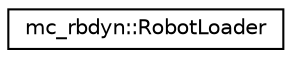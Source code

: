 digraph "Graphical Class Hierarchy"
{
 // INTERACTIVE_SVG=YES
 // LATEX_PDF_SIZE
  edge [fontname="Helvetica",fontsize="10",labelfontname="Helvetica",labelfontsize="10"];
  node [fontname="Helvetica",fontsize="10",shape=record];
  rankdir="LR";
  Node0 [label="mc_rbdyn::RobotLoader",height=0.2,width=0.4,color="black", fillcolor="white", style="filled",URL="$structmc__rbdyn_1_1RobotLoader.html",tooltip="Load RobotModule instances from shared libraries."];
}
